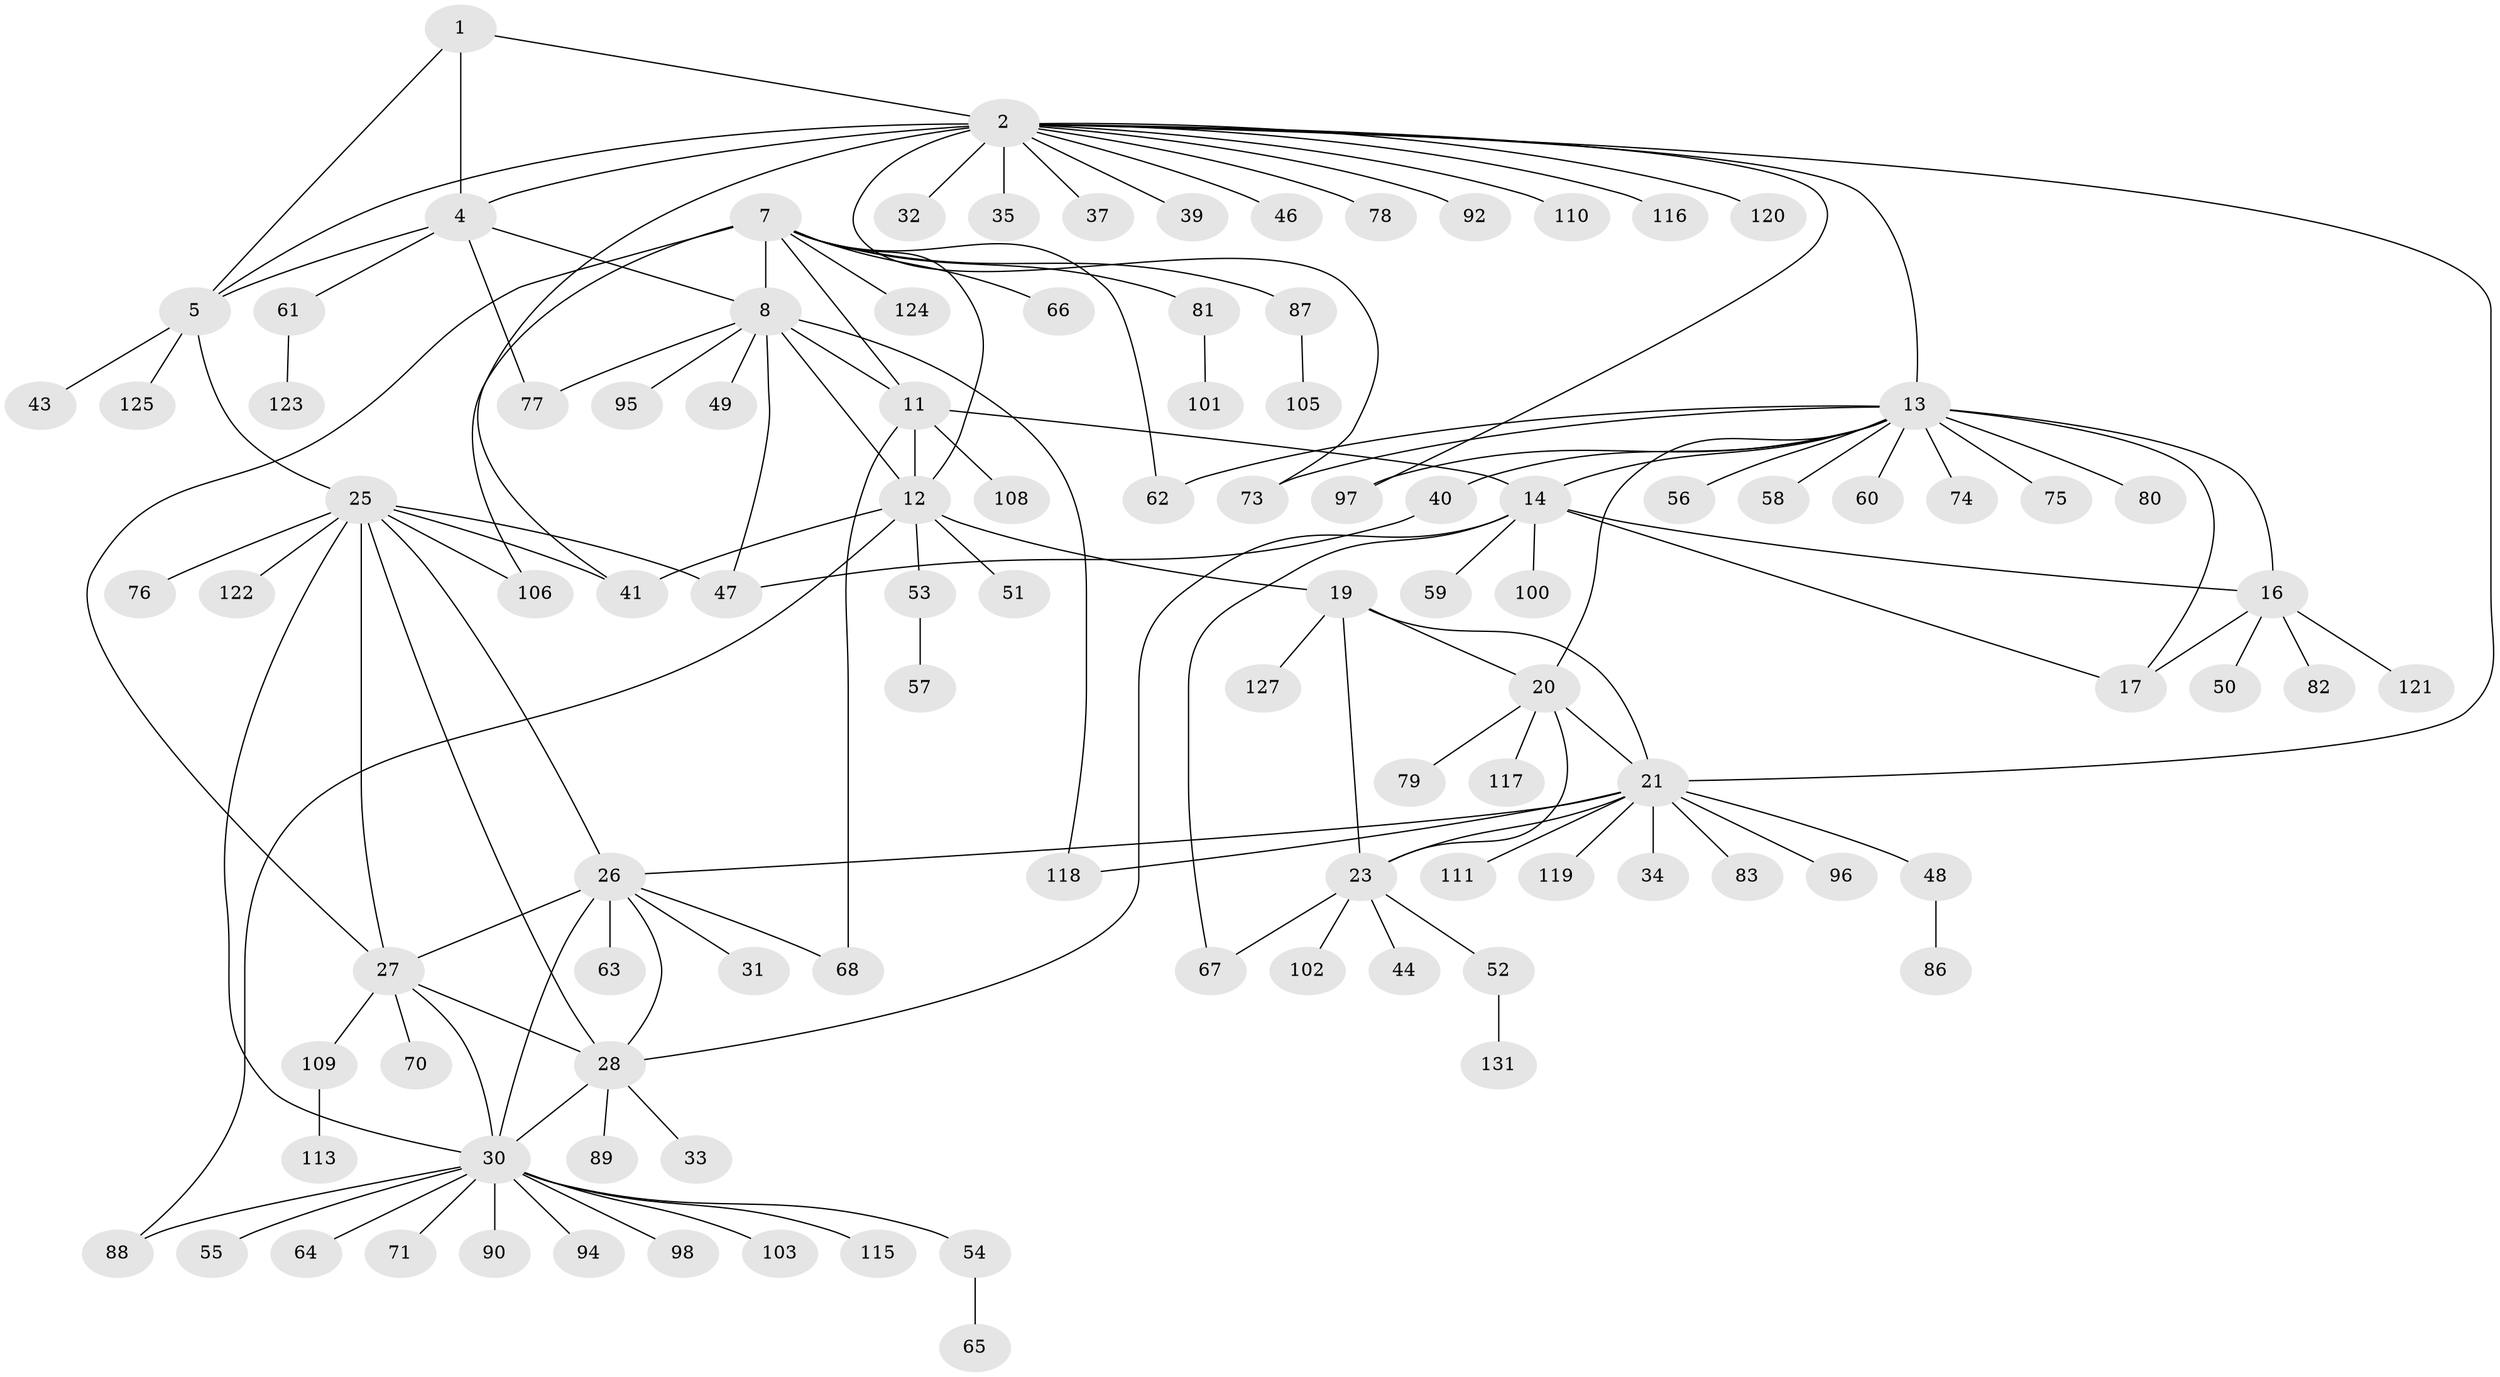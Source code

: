 // original degree distribution, {6: 0.022900763358778626, 11: 0.015267175572519083, 14: 0.007633587786259542, 8: 0.007633587786259542, 9: 0.061068702290076333, 5: 0.022900763358778626, 10: 0.030534351145038167, 7: 0.03816793893129771, 12: 0.015267175572519083, 16: 0.007633587786259542, 1: 0.5343511450381679, 2: 0.20610687022900764, 3: 0.030534351145038167}
// Generated by graph-tools (version 1.1) at 2025/11/02/27/25 16:11:36]
// undirected, 103 vertices, 139 edges
graph export_dot {
graph [start="1"]
  node [color=gray90,style=filled];
  1 [super="+42"];
  2 [super="+3"];
  4 [super="+6"];
  5 [super="+130"];
  7 [super="+9"];
  8 [super="+10"];
  11 [super="+129"];
  12 [super="+72"];
  13 [super="+15"];
  14 [super="+85"];
  16 [super="+18"];
  17;
  19 [super="+22"];
  20 [super="+45"];
  21 [super="+24"];
  23 [super="+93"];
  25 [super="+38"];
  26;
  27 [super="+29"];
  28 [super="+36"];
  30 [super="+69"];
  31;
  32;
  33 [super="+128"];
  34;
  35 [super="+114"];
  37;
  39;
  40 [super="+91"];
  41;
  43;
  44;
  46;
  47;
  48;
  49;
  50 [super="+126"];
  51;
  52;
  53;
  54 [super="+104"];
  55;
  56;
  57;
  58;
  59;
  60 [super="+99"];
  61;
  62;
  63;
  64;
  65;
  66;
  67 [super="+84"];
  68;
  70;
  71;
  73;
  74;
  75;
  76;
  77;
  78;
  79;
  80;
  81;
  82;
  83;
  86;
  87;
  88;
  89;
  90;
  92;
  94;
  95;
  96;
  97;
  98 [super="+107"];
  100;
  101;
  102;
  103;
  105;
  106;
  108;
  109 [super="+112"];
  110;
  111;
  113;
  115;
  116;
  117;
  118;
  119;
  120;
  121;
  122;
  123;
  124;
  125;
  127;
  131;
  1 -- 2 [weight=2];
  1 -- 4 [weight=2];
  1 -- 5;
  2 -- 4 [weight=4];
  2 -- 5 [weight=2];
  2 -- 13;
  2 -- 35;
  2 -- 73;
  2 -- 78;
  2 -- 92;
  2 -- 120;
  2 -- 32;
  2 -- 97;
  2 -- 37;
  2 -- 39;
  2 -- 41;
  2 -- 46;
  2 -- 110;
  2 -- 116;
  2 -- 21;
  4 -- 5 [weight=2];
  4 -- 8;
  4 -- 61;
  4 -- 77;
  5 -- 25;
  5 -- 43;
  5 -- 125;
  7 -- 8 [weight=4];
  7 -- 11 [weight=2];
  7 -- 12 [weight=2];
  7 -- 66;
  7 -- 81;
  7 -- 87;
  7 -- 124;
  7 -- 106;
  7 -- 62;
  7 -- 27;
  8 -- 11 [weight=2];
  8 -- 12 [weight=2];
  8 -- 77;
  8 -- 95;
  8 -- 118;
  8 -- 49;
  8 -- 47;
  11 -- 12;
  11 -- 14;
  11 -- 68;
  11 -- 108;
  12 -- 19;
  12 -- 51;
  12 -- 53;
  12 -- 88;
  12 -- 41;
  13 -- 14 [weight=2];
  13 -- 16 [weight=4];
  13 -- 17 [weight=2];
  13 -- 20;
  13 -- 56;
  13 -- 62;
  13 -- 73;
  13 -- 80;
  13 -- 97;
  13 -- 40;
  13 -- 74;
  13 -- 75;
  13 -- 58;
  13 -- 60;
  14 -- 16 [weight=2];
  14 -- 17;
  14 -- 28 [weight=2];
  14 -- 59;
  14 -- 67;
  14 -- 100;
  16 -- 17 [weight=2];
  16 -- 50;
  16 -- 121;
  16 -- 82;
  19 -- 20 [weight=2];
  19 -- 21 [weight=4];
  19 -- 23 [weight=2];
  19 -- 127;
  20 -- 21 [weight=2];
  20 -- 23;
  20 -- 79;
  20 -- 117;
  21 -- 23 [weight=2];
  21 -- 26;
  21 -- 96;
  21 -- 118;
  21 -- 119;
  21 -- 34;
  21 -- 111;
  21 -- 48;
  21 -- 83;
  23 -- 44;
  23 -- 52;
  23 -- 67;
  23 -- 102;
  25 -- 26;
  25 -- 27 [weight=2];
  25 -- 28;
  25 -- 30;
  25 -- 41;
  25 -- 47;
  25 -- 76;
  25 -- 106;
  25 -- 122;
  26 -- 27 [weight=2];
  26 -- 28;
  26 -- 30;
  26 -- 31;
  26 -- 63;
  26 -- 68;
  27 -- 28 [weight=2];
  27 -- 30 [weight=2];
  27 -- 70;
  27 -- 109;
  28 -- 30;
  28 -- 33;
  28 -- 89;
  30 -- 54;
  30 -- 55;
  30 -- 64;
  30 -- 71;
  30 -- 88;
  30 -- 90;
  30 -- 94;
  30 -- 98;
  30 -- 103;
  30 -- 115;
  40 -- 47;
  48 -- 86;
  52 -- 131;
  53 -- 57;
  54 -- 65;
  61 -- 123;
  81 -- 101;
  87 -- 105;
  109 -- 113;
}
